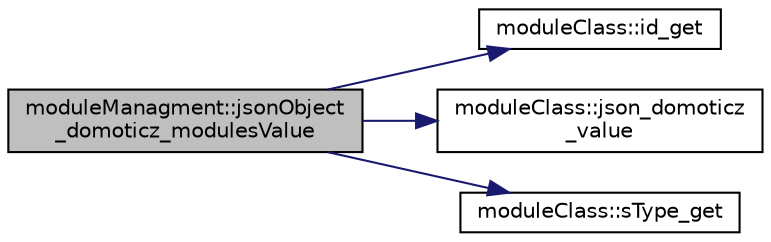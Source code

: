 digraph "moduleManagment::jsonObject_domoticz_modulesValue"
{
 // LATEX_PDF_SIZE
  edge [fontname="Helvetica",fontsize="10",labelfontname="Helvetica",labelfontsize="10"];
  node [fontname="Helvetica",fontsize="10",shape=record];
  rankdir="LR";
  Node1 [label="moduleManagment::jsonObject\l_domoticz_modulesValue",height=0.2,width=0.4,color="black", fillcolor="grey75", style="filled", fontcolor="black",tooltip=" "];
  Node1 -> Node2 [color="midnightblue",fontsize="10",style="solid",fontname="Helvetica"];
  Node2 [label="moduleClass::id_get",height=0.2,width=0.4,color="black", fillcolor="white", style="filled",URL="$classmodule_class.html#ac2e059dfc9c2770db04edc475163eff5",tooltip=" "];
  Node1 -> Node3 [color="midnightblue",fontsize="10",style="solid",fontname="Helvetica"];
  Node3 [label="moduleClass::json_domoticz\l_value",height=0.2,width=0.4,color="black", fillcolor="white", style="filled",URL="$classmodule_class.html#a63a88b8929fce9e3c068194316088fd9",tooltip=" "];
  Node1 -> Node4 [color="midnightblue",fontsize="10",style="solid",fontname="Helvetica"];
  Node4 [label="moduleClass::sType_get",height=0.2,width=0.4,color="black", fillcolor="white", style="filled",URL="$classmodule_class.html#afec658fffce74b4ee8391fd268404164",tooltip=" "];
}

